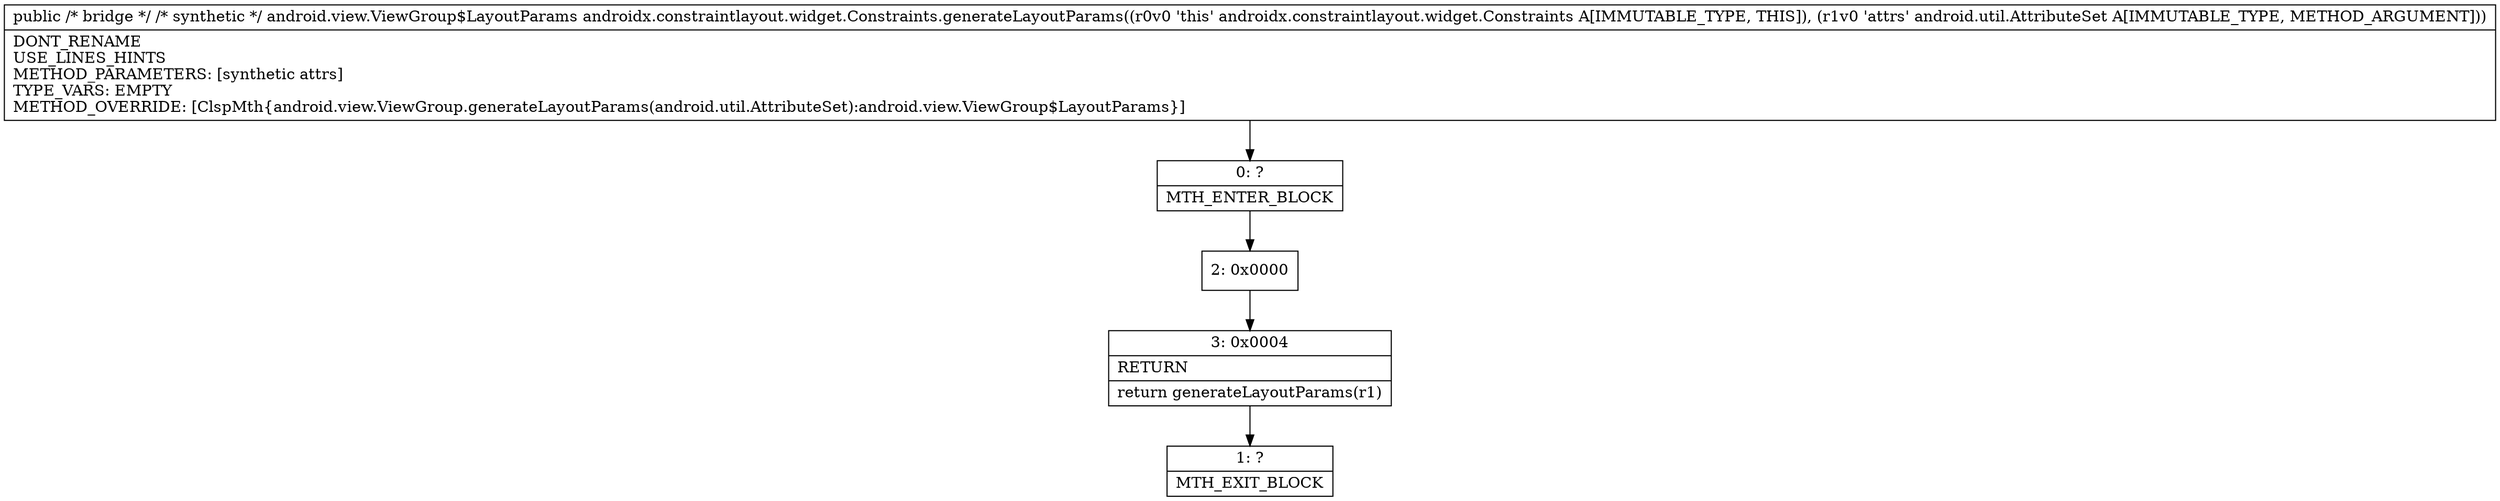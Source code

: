 digraph "CFG forandroidx.constraintlayout.widget.Constraints.generateLayoutParams(Landroid\/util\/AttributeSet;)Landroid\/view\/ViewGroup$LayoutParams;" {
Node_0 [shape=record,label="{0\:\ ?|MTH_ENTER_BLOCK\l}"];
Node_2 [shape=record,label="{2\:\ 0x0000}"];
Node_3 [shape=record,label="{3\:\ 0x0004|RETURN\l|return generateLayoutParams(r1)\l}"];
Node_1 [shape=record,label="{1\:\ ?|MTH_EXIT_BLOCK\l}"];
MethodNode[shape=record,label="{public \/* bridge *\/ \/* synthetic *\/ android.view.ViewGroup$LayoutParams androidx.constraintlayout.widget.Constraints.generateLayoutParams((r0v0 'this' androidx.constraintlayout.widget.Constraints A[IMMUTABLE_TYPE, THIS]), (r1v0 'attrs' android.util.AttributeSet A[IMMUTABLE_TYPE, METHOD_ARGUMENT]))  | DONT_RENAME\lUSE_LINES_HINTS\lMETHOD_PARAMETERS: [synthetic attrs]\lTYPE_VARS: EMPTY\lMETHOD_OVERRIDE: [ClspMth\{android.view.ViewGroup.generateLayoutParams(android.util.AttributeSet):android.view.ViewGroup$LayoutParams\}]\l}"];
MethodNode -> Node_0;Node_0 -> Node_2;
Node_2 -> Node_3;
Node_3 -> Node_1;
}

